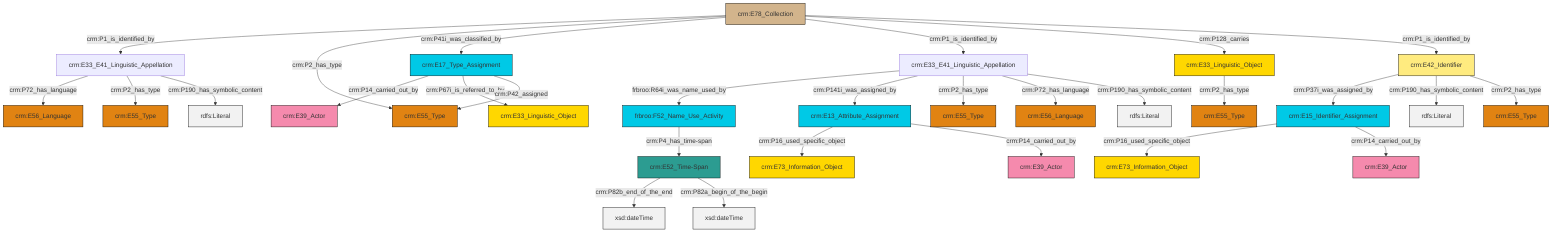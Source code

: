 graph TD
classDef Literal fill:#f2f2f2,stroke:#000000;
classDef CRM_Entity fill:#FFFFFF,stroke:#000000;
classDef Temporal_Entity fill:#00C9E6, stroke:#000000;
classDef Type fill:#E18312, stroke:#000000;
classDef Time-Span fill:#2C9C91, stroke:#000000;
classDef Appellation fill:#FFEB7F, stroke:#000000;
classDef Place fill:#008836, stroke:#000000;
classDef Persistent_Item fill:#B266B2, stroke:#000000;
classDef Conceptual_Object fill:#FFD700, stroke:#000000;
classDef Physical_Thing fill:#D2B48C, stroke:#000000;
classDef Actor fill:#f58aad, stroke:#000000;
classDef PC_Classes fill:#4ce600, stroke:#000000;
classDef Multi fill:#cccccc,stroke:#000000;

6["crm:E52_Time-Span"]:::Time-Span -->|crm:P82b_end_of_the_end| 7[xsd:dateTime]:::Literal
8["crm:E78_Collection"]:::Physical_Thing -->|crm:P1_is_identified_by| 9["crm:E33_E41_Linguistic_Appellation"]:::Default
4["crm:E17_Type_Assignment"]:::Temporal_Entity -->|crm:P14_carried_out_by| 13["crm:E39_Actor"]:::Actor
14["crm:E33_E41_Linguistic_Appellation"]:::Default -->|frbroo:R64i_was_name_used_by| 15["frbroo:F52_Name_Use_Activity"]:::Temporal_Entity
9["crm:E33_E41_Linguistic_Appellation"]:::Default -->|crm:P72_has_language| 16["crm:E56_Language"]:::Type
20["crm:E42_Identifier"]:::Appellation -->|crm:P37i_was_assigned_by| 21["crm:E15_Identifier_Assignment"]:::Temporal_Entity
8["crm:E78_Collection"]:::Physical_Thing -->|crm:P2_has_type| 24["crm:E55_Type"]:::Type
14["crm:E33_E41_Linguistic_Appellation"]:::Default -->|crm:P141i_was_assigned_by| 27["crm:E13_Attribute_Assignment"]:::Temporal_Entity
15["frbroo:F52_Name_Use_Activity"]:::Temporal_Entity -->|crm:P4_has_time-span| 6["crm:E52_Time-Span"]:::Time-Span
21["crm:E15_Identifier_Assignment"]:::Temporal_Entity -->|crm:P16_used_specific_object| 2["crm:E73_Information_Object"]:::Conceptual_Object
14["crm:E33_E41_Linguistic_Appellation"]:::Default -->|crm:P2_has_type| 30["crm:E55_Type"]:::Type
9["crm:E33_E41_Linguistic_Appellation"]:::Default -->|crm:P2_has_type| 0["crm:E55_Type"]:::Type
10["crm:E33_Linguistic_Object"]:::Conceptual_Object -->|crm:P2_has_type| 32["crm:E55_Type"]:::Type
21["crm:E15_Identifier_Assignment"]:::Temporal_Entity -->|crm:P14_carried_out_by| 34["crm:E39_Actor"]:::Actor
8["crm:E78_Collection"]:::Physical_Thing -->|crm:P41i_was_classified_by| 4["crm:E17_Type_Assignment"]:::Temporal_Entity
4["crm:E17_Type_Assignment"]:::Temporal_Entity -->|crm:P67i_is_referred_to_by| 22["crm:E33_Linguistic_Object"]:::Conceptual_Object
27["crm:E13_Attribute_Assignment"]:::Temporal_Entity -->|crm:P16_used_specific_object| 37["crm:E73_Information_Object"]:::Conceptual_Object
14["crm:E33_E41_Linguistic_Appellation"]:::Default -->|crm:P72_has_language| 18["crm:E56_Language"]:::Type
14["crm:E33_E41_Linguistic_Appellation"]:::Default -->|crm:P190_has_symbolic_content| 40[rdfs:Literal]:::Literal
8["crm:E78_Collection"]:::Physical_Thing -->|crm:P1_is_identified_by| 14["crm:E33_E41_Linguistic_Appellation"]:::Default
8["crm:E78_Collection"]:::Physical_Thing -->|crm:P128_carries| 10["crm:E33_Linguistic_Object"]:::Conceptual_Object
6["crm:E52_Time-Span"]:::Time-Span -->|crm:P82a_begin_of_the_begin| 43[xsd:dateTime]:::Literal
8["crm:E78_Collection"]:::Physical_Thing -->|crm:P1_is_identified_by| 20["crm:E42_Identifier"]:::Appellation
27["crm:E13_Attribute_Assignment"]:::Temporal_Entity -->|crm:P14_carried_out_by| 28["crm:E39_Actor"]:::Actor
20["crm:E42_Identifier"]:::Appellation -->|crm:P190_has_symbolic_content| 49[rdfs:Literal]:::Literal
4["crm:E17_Type_Assignment"]:::Temporal_Entity -->|crm:P42_assigned| 24["crm:E55_Type"]:::Type
20["crm:E42_Identifier"]:::Appellation -->|crm:P2_has_type| 44["crm:E55_Type"]:::Type
9["crm:E33_E41_Linguistic_Appellation"]:::Default -->|crm:P190_has_symbolic_content| 51[rdfs:Literal]:::Literal
